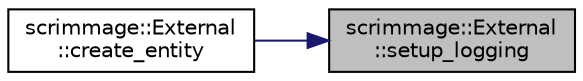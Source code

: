 digraph "scrimmage::External::setup_logging"
{
 // LATEX_PDF_SIZE
  edge [fontname="Helvetica",fontsize="10",labelfontname="Helvetica",labelfontsize="10"];
  node [fontname="Helvetica",fontsize="10",shape=record];
  rankdir="RL";
  Node1 [label="scrimmage::External\l::setup_logging",height=0.2,width=0.4,color="black", fillcolor="grey75", style="filled", fontcolor="black",tooltip=" "];
  Node1 -> Node2 [dir="back",color="midnightblue",fontsize="10",style="solid",fontname="Helvetica"];
  Node2 [label="scrimmage::External\l::create_entity",height=0.2,width=0.4,color="black", fillcolor="white", style="filled",URL="$classscrimmage_1_1External.html#a673bcb7974404e98eb0b02724f073063",tooltip=" "];
}
